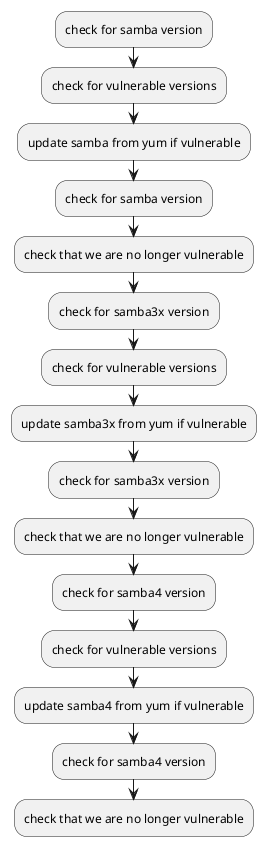 @startuml

:check for samba version;

:check for vulnerable versions;

:update samba from yum if vulnerable;

:check for samba version;

:check that we are no longer vulnerable;

:check for samba3x version;

:check for vulnerable versions;

:update samba3x from yum if vulnerable;

:check for samba3x version;

:check that we are no longer vulnerable;

:check for samba4 version;

:check for vulnerable versions;

:update samba4 from yum if vulnerable;

:check for samba4 version;

:check that we are no longer vulnerable;

@enduml